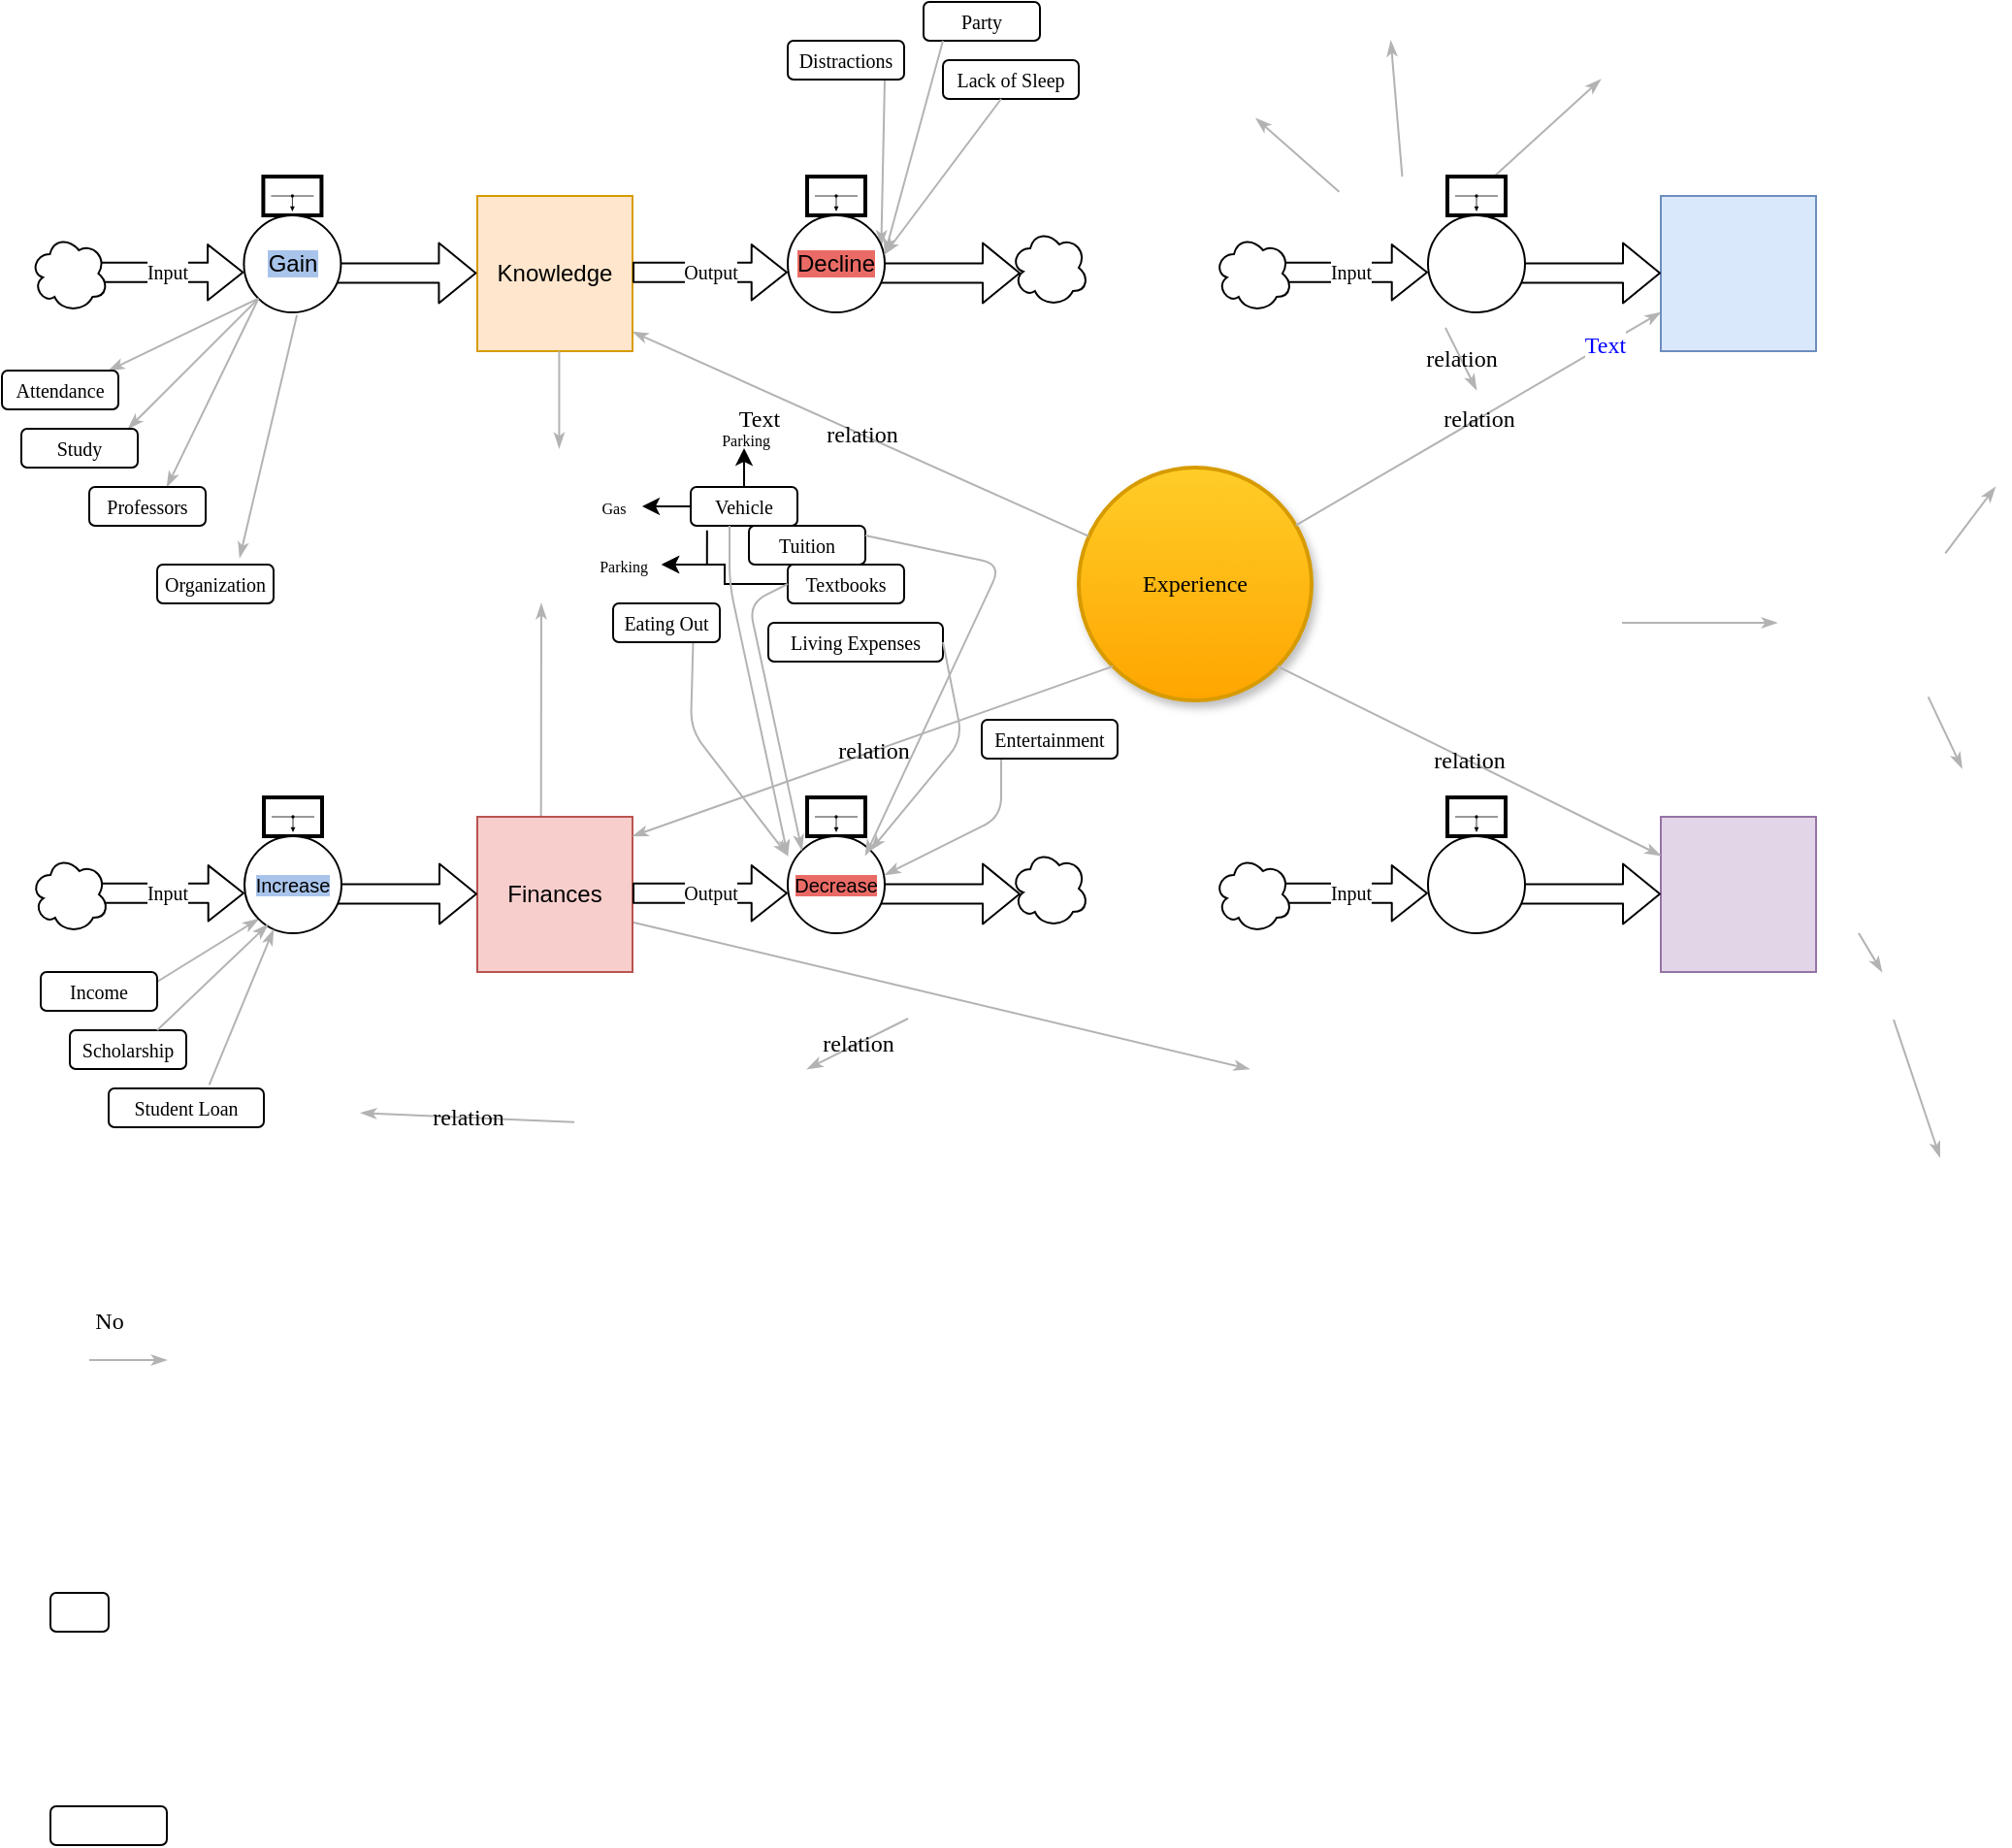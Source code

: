 <mxfile type="github" version="12.5.5"><diagram id="ad52d381-51e7-2e0d-a935-2d0ddd2fd229" name="Page-1"><mxGraphModel grid="1" dx="1802" dy="648" gridSize="10" guides="1" tooltips="1" connect="1" arrows="1" fold="1" page="1" pageScale="1" pageWidth="1100" pageHeight="850" background="#ffffff" math="0" shadow="0"><root><mxCell id="0" /><mxCell id="1" parent="0" /><mxCell id="2c924340bb9dbf6c-4" value="Experience" parent="1" style="ellipse;whiteSpace=wrap;html=1;rounded=1;shadow=1;comic=0;labelBackgroundColor=none;strokeWidth=2;fontFamily=Verdana;fontSize=12;align=center;gradientColor=#ffa500;fillColor=#ffcd28;strokeColor=#d79b00;" vertex="1"><mxGeometry height="120" width="120" as="geometry" x="540" y="260" /></mxCell><mxCell id="2c924340bb9dbf6c-30" source="mF5yuzdGVdK4dpR5aX08-133" value="" parent="1" style="edgeStyle=none;rounded=1;html=1;labelBackgroundColor=none;startArrow=none;startFill=0;startSize=5;endArrow=classicThin;endFill=1;endSize=5;jettySize=auto;orthogonalLoop=1;strokeColor=#B3B3B3;strokeWidth=1;fontFamily=Verdana;fontSize=12;exitX=0;exitY=1;exitDx=0;exitDy=0;" edge="1"><mxGeometry as="geometry" relative="1"><mxPoint as="sourcePoint" x="120" y="180" /><mxPoint as="targetPoint" x="40" y="210" /><Array as="points" /></mxGeometry></mxCell><mxCell id="2c924340bb9dbf6c-31" source="2c924340bb9dbf6c-4" value="relation" parent="1" style="edgeStyle=none;rounded=1;html=1;labelBackgroundColor=none;startArrow=none;startFill=0;startSize=5;endArrow=classicThin;endFill=1;endSize=5;jettySize=auto;orthogonalLoop=1;strokeColor=#B3B3B3;strokeWidth=1;fontFamily=Verdana;fontSize=12;entryX=1;entryY=0.875;entryDx=0;entryDy=0;entryPerimeter=0;" edge="1" target="mF5yuzdGVdK4dpR5aX08-1"><mxGeometry as="geometry" relative="1"><mxPoint as="targetPoint" x="363.621" y="177.465" /></mxGeometry></mxCell><mxCell id="2c924340bb9dbf6c-32" source="2c924340bb9dbf6c-4" value="relation" parent="1" style="edgeStyle=none;rounded=1;html=1;labelBackgroundColor=none;startArrow=none;startFill=0;startSize=5;endArrow=classicThin;endFill=1;endSize=5;jettySize=auto;orthogonalLoop=1;strokeColor=#B3B3B3;strokeWidth=1;fontFamily=Verdana;fontSize=12;entryX=0;entryY=0.75;entryDx=0;entryDy=0;labelBorderColor=none;" edge="1" target="mF5yuzdGVdK4dpR5aX08-2"><mxGeometry as="geometry" relative="1"><mxPoint as="targetPoint" x="684.452" y="186.193" /></mxGeometry></mxCell><mxCell id="mF5yuzdGVdK4dpR5aX08-269" value="Text" parent="2c924340bb9dbf6c-32" style="text;html=1;align=center;verticalAlign=middle;resizable=0;points=[];labelBackgroundColor=#ffffff;fontFamily=Tahoma;fontColor=#0000FF;" vertex="1" connectable="0"><mxGeometry as="geometry" x="0.69" relative="1"><mxPoint as="offset" /></mxGeometry></mxCell><mxCell id="2c924340bb9dbf6c-38" value="" parent="1" style="edgeStyle=none;rounded=1;html=1;labelBackgroundColor=none;startArrow=none;startFill=0;startSize=5;endArrow=classicThin;endFill=1;endSize=5;jettySize=auto;orthogonalLoop=1;strokeColor=#B3B3B3;strokeWidth=1;fontFamily=Verdana;fontSize=12" edge="1"><mxGeometry as="geometry" relative="1"><mxPoint as="sourcePoint" x="942" y="500" /><mxPoint as="targetPoint" x="954" y="520" /></mxGeometry></mxCell><mxCell id="2c924340bb9dbf6c-39" value="" parent="1" style="edgeStyle=none;rounded=1;html=1;labelBackgroundColor=none;startArrow=none;startFill=0;startSize=5;endArrow=classicThin;endFill=1;endSize=5;jettySize=auto;orthogonalLoop=1;strokeColor=#B3B3B3;strokeWidth=1;fontFamily=Verdana;fontSize=12" edge="1"><mxGeometry as="geometry" x="-1" y="133" relative="1"><mxPoint as="sourcePoint" x="960.0" y="544.541" /><mxPoint as="targetPoint" x="983.847" y="615.46" /><mxPoint as="offset" x="-159" y="-87" /></mxGeometry></mxCell><mxCell id="2c924340bb9dbf6c-40" value="relation" parent="1" style="edgeStyle=none;rounded=1;html=1;labelBackgroundColor=none;startArrow=none;startFill=0;startSize=5;endArrow=classicThin;endFill=1;endSize=5;jettySize=auto;orthogonalLoop=1;strokeColor=#B3B3B3;strokeWidth=1;fontFamily=Verdana;fontSize=12" edge="1"><mxGeometry as="geometry" relative="1"><mxPoint as="sourcePoint" x="728.974" y="187.947" /><mxPoint as="targetPoint" x="745" y="220" /></mxGeometry></mxCell><mxCell id="2c924340bb9dbf6c-44" value="" parent="1" style="edgeStyle=none;rounded=1;html=1;labelBackgroundColor=none;startArrow=none;startFill=0;startSize=5;endArrow=classicThin;endFill=1;endSize=5;jettySize=auto;orthogonalLoop=1;strokeColor=#B3B3B3;strokeWidth=1;fontFamily=Verdana;fontSize=12" edge="1"><mxGeometry as="geometry" relative="1"><mxPoint as="sourcePoint" x="745.482" y="117.744" /><mxPoint as="targetPoint" x="809" y="60" /></mxGeometry></mxCell><mxCell id="2c924340bb9dbf6c-45" value="" parent="1" style="edgeStyle=none;rounded=1;html=1;labelBackgroundColor=none;startArrow=none;startFill=0;startSize=5;endArrow=classicThin;endFill=1;endSize=5;jettySize=auto;orthogonalLoop=1;strokeColor=#B3B3B3;strokeWidth=1;fontFamily=Verdana;fontSize=12" edge="1"><mxGeometry as="geometry" relative="1"><mxPoint as="sourcePoint" x="706.732" y="110.059" /><mxPoint as="targetPoint" x="700.841" y="40" /></mxGeometry></mxCell><mxCell id="2c924340bb9dbf6c-46" value="" parent="1" style="edgeStyle=none;rounded=1;html=1;labelBackgroundColor=none;startArrow=none;startFill=0;startSize=5;endArrow=classicThin;endFill=1;endSize=5;jettySize=auto;orthogonalLoop=1;strokeColor=#B3B3B3;strokeWidth=1;fontFamily=Verdana;fontSize=12" edge="1"><mxGeometry as="geometry" relative="1"><mxPoint as="sourcePoint" x="674.221" y="117.89" /><mxPoint as="targetPoint" x="631.322" y="80" /><Array as="points" /></mxGeometry></mxCell><mxCell id="2c924340bb9dbf6c-47" value="relation" parent="1" style="edgeStyle=none;rounded=1;html=1;labelBackgroundColor=none;startArrow=none;startFill=0;startSize=5;endArrow=classicThin;endFill=1;endSize=5;jettySize=auto;orthogonalLoop=1;strokeColor=#B3B3B3;strokeWidth=1;fontFamily=Verdana;fontSize=12" edge="1"><mxGeometry as="geometry" relative="1"><mxPoint as="sourcePoint" x="452" y="544" /><mxPoint as="targetPoint" x="400" y="570" /></mxGeometry></mxCell><mxCell id="2c924340bb9dbf6c-48" value="relation" parent="1" style="edgeStyle=none;rounded=1;html=1;labelBackgroundColor=none;startArrow=none;startFill=0;startSize=5;endArrow=classicThin;endFill=1;endSize=5;jettySize=auto;orthogonalLoop=1;strokeColor=#B3B3B3;strokeWidth=1;fontFamily=Verdana;fontSize=12" edge="1"><mxGeometry as="geometry" relative="1"><mxPoint as="sourcePoint" x="280" y="597.391" /><mxPoint as="targetPoint" x="170" y="592.609" /></mxGeometry></mxCell><mxCell id="2c924340bb9dbf6c-49" source="mF5yuzdGVdK4dpR5aX08-223" value="" parent="1" style="edgeStyle=none;rounded=1;html=1;labelBackgroundColor=none;startArrow=none;startFill=0;startSize=5;endArrow=classicThin;endFill=1;endSize=5;jettySize=auto;orthogonalLoop=1;strokeColor=#B3B3B3;strokeWidth=1;fontFamily=Verdana;fontSize=12;exitX=1;exitY=0.25;exitDx=0;exitDy=0;entryX=0;entryY=1;entryDx=0;entryDy=0;" edge="1" target="mF5yuzdGVdK4dpR5aX08-111"><mxGeometry as="geometry" relative="1"><mxPoint as="sourcePoint" x="70" y="530" /><mxPoint as="targetPoint" x="110" y="500" /></mxGeometry></mxCell><mxCell id="2c924340bb9dbf6c-62" value="" parent="1" style="edgeStyle=none;rounded=1;html=1;labelBackgroundColor=none;startArrow=none;startFill=0;startSize=5;endArrow=classicThin;endFill=1;endSize=5;jettySize=auto;orthogonalLoop=1;strokeColor=#B3B3B3;strokeWidth=1;fontFamily=Verdana;fontSize=12;entryX=0.964;entryY=0.315;entryDx=0;entryDy=0;entryPerimeter=0;" edge="1" target="mF5yuzdGVdK4dpR5aX08-194"><mxGeometry as="geometry" relative="1"><mxPoint as="sourcePoint" x="440" y="60" /><mxPoint as="targetPoint" x="440" y="110" /></mxGeometry></mxCell><mxCell id="2c924340bb9dbf6c-63" value="" parent="1" style="edgeStyle=none;rounded=1;html=1;labelBackgroundColor=none;startArrow=none;startFill=0;startSize=5;endArrow=classicThin;endFill=1;endSize=5;jettySize=auto;orthogonalLoop=1;strokeColor=#B3B3B3;strokeWidth=1;fontFamily=Verdana;fontSize=12" edge="1"><mxGeometry as="geometry" relative="1"><mxPoint as="sourcePoint" x="986.628" y="304.155" /><mxPoint as="targetPoint" x="1012.442" y="270" /></mxGeometry></mxCell><mxCell id="2c924340bb9dbf6c-64" value="" parent="1" style="edgeStyle=none;rounded=1;html=1;labelBackgroundColor=none;startArrow=none;startFill=0;startSize=5;endArrow=classicThin;endFill=1;endSize=5;jettySize=auto;orthogonalLoop=1;strokeColor=#B3B3B3;strokeWidth=1;fontFamily=Verdana;fontSize=12" edge="1"><mxGeometry as="geometry" relative="1"><mxPoint as="sourcePoint" x="977.824" y="378.194" /><mxPoint as="targetPoint" x="995.262" y="415" /></mxGeometry></mxCell><mxCell id="2c924340bb9dbf6c-65" value="" parent="1" style="edgeStyle=none;rounded=1;html=1;labelBackgroundColor=none;startArrow=none;startFill=0;startSize=5;endArrow=classicThin;endFill=1;endSize=5;jettySize=auto;orthogonalLoop=1;strokeColor=#B3B3B3;strokeWidth=1;fontFamily=Verdana;fontSize=12" edge="1"><mxGeometry as="geometry" relative="1"><mxPoint as="sourcePoint" x="820" y="340" /><mxPoint as="targetPoint" x="900" y="340" /></mxGeometry></mxCell><mxCell id="2c924340bb9dbf6c-73" value="" parent="1" style="edgeStyle=none;rounded=1;html=1;labelBackgroundColor=none;startArrow=none;startFill=0;startSize=5;endArrow=classicThin;endFill=1;endSize=5;jettySize=auto;orthogonalLoop=1;strokeColor=#B3B3B3;strokeWidth=1;fontFamily=Verdana;fontSize=12" edge="1"><mxGeometry as="geometry" relative="1"><mxPoint as="sourcePoint" x="262.838" y="450.926" /><mxPoint as="targetPoint" x="263" y="330" /></mxGeometry></mxCell><mxCell id="2c924340bb9dbf6c-75" value="No" parent="1" style="edgeStyle=none;rounded=1;html=1;labelBackgroundColor=none;startArrow=none;startFill=0;startSize=5;endArrow=classicThin;endFill=1;endSize=5;jettySize=auto;orthogonalLoop=1;strokeColor=#B3B3B3;strokeWidth=1;fontFamily=Verdana;fontSize=12" edge="1"><mxGeometry as="geometry" x="-0.504" y="20" relative="1"><mxPoint as="offset" /><mxPoint as="sourcePoint" x="30" y="720" /><mxPoint as="targetPoint" x="70" y="720" /></mxGeometry></mxCell><mxCell id="2c924340bb9dbf6c-77" value="" parent="1" style="edgeStyle=none;rounded=1;html=1;labelBackgroundColor=none;startArrow=none;startFill=0;startSize=5;endArrow=classicThin;endFill=1;endSize=5;jettySize=auto;orthogonalLoop=1;strokeColor=#B3B3B3;strokeWidth=1;fontFamily=Verdana;fontSize=12" edge="1"><mxGeometry as="geometry" relative="1"><mxPoint as="sourcePoint" x="306.505" y="493.453" /><mxPoint as="targetPoint" x="628" y="570" /></mxGeometry></mxCell><mxCell id="mF5yuzdGVdK4dpR5aX08-1" value="Knowledge" parent="1" style="whiteSpace=wrap;html=1;aspect=fixed;fillColor=#ffe6cc;strokeColor=#d79b00;" vertex="1"><mxGeometry height="80" width="80" as="geometry" x="230" y="120" /></mxCell><mxCell id="mF5yuzdGVdK4dpR5aX08-3" value="Finances" parent="1" style="whiteSpace=wrap;html=1;aspect=fixed;fillColor=#f8cecc;strokeColor=#b85450;" vertex="1"><mxGeometry height="80" width="80" as="geometry" x="230" y="440" /></mxCell><mxCell id="mF5yuzdGVdK4dpR5aX08-4" value="" parent="1" style="whiteSpace=wrap;html=1;aspect=fixed;fillColor=#e1d5e7;strokeColor=#9673a6;" vertex="1"><mxGeometry height="80" width="80" as="geometry" x="840" y="440" /></mxCell><mxCell id="mF5yuzdGVdK4dpR5aX08-5" source="2c924340bb9dbf6c-4" value="relation" parent="1" style="edgeStyle=none;rounded=1;html=1;labelBackgroundColor=none;startArrow=none;startFill=0;startSize=5;endArrow=classicThin;endFill=1;endSize=5;jettySize=auto;orthogonalLoop=1;strokeColor=#B3B3B3;strokeWidth=1;fontFamily=Verdana;fontSize=12;exitX=1;exitY=1;exitDx=0;exitDy=0;entryX=0;entryY=0.25;entryDx=0;entryDy=0;" edge="1" target="mF5yuzdGVdK4dpR5aX08-4"><mxGeometry as="geometry" relative="1"><mxPoint as="sourcePoint" x="820" y="460" /><mxPoint as="targetPoint" x="690" y="460" /></mxGeometry></mxCell><mxCell id="mF5yuzdGVdK4dpR5aX08-2" value="" parent="1" style="whiteSpace=wrap;html=1;aspect=fixed;fillColor=#dae8fc;strokeColor=#6c8ebf;" vertex="1"><mxGeometry height="80" width="80" as="geometry" x="840" y="120" /></mxCell><mxCell id="mF5yuzdGVdK4dpR5aX08-105" value="" parent="1" style="group" vertex="1" connectable="0"><mxGeometry height="70" width="230" as="geometry" y="430" /></mxCell><mxCell id="mF5yuzdGVdK4dpR5aX08-106" value="&lt;font face=&quot;Verdana&quot; style=&quot;font-size: 10px&quot;&gt;Input&lt;/font&gt;" parent="mF5yuzdGVdK4dpR5aX08-105" style="shape=flexArrow;endArrow=classic;html=1;endWidth=17.714;endSize=5.714;" edge="1"><mxGeometry height="50" width="50" as="geometry" x="0.0" relative="1"><mxPoint as="sourcePoint" x="30" y="49.41" /><mxPoint as="targetPoint" x="110" y="49.41" /><Array as="points" /><mxPoint as="offset" /></mxGeometry></mxCell><mxCell id="mF5yuzdGVdK4dpR5aX08-107" value="" parent="mF5yuzdGVdK4dpR5aX08-105" style="ellipse;shape=cloud;whiteSpace=wrap;html=1;" vertex="1"><mxGeometry height="40" width="40" as="geometry" y="30" /></mxCell><mxCell id="mF5yuzdGVdK4dpR5aX08-108" value="" parent="mF5yuzdGVdK4dpR5aX08-105" style="shape=flexArrow;endArrow=classic;html=1;" edge="1"><mxGeometry height="50" width="50" as="geometry" relative="1"><mxPoint as="sourcePoint" x="150" y="49.71" /><mxPoint as="targetPoint" x="230" y="49.71" /></mxGeometry></mxCell><mxCell id="mF5yuzdGVdK4dpR5aX08-109" value="" parent="mF5yuzdGVdK4dpR5aX08-105" style="group" vertex="1" connectable="0"><mxGeometry height="70" width="50" as="geometry" x="110" /></mxCell><mxCell id="mF5yuzdGVdK4dpR5aX08-110" value="" parent="mF5yuzdGVdK4dpR5aX08-109" style="strokeWidth=2;outlineConnect=0;dashed=0;align=center;fontSize=8;verticalLabelPosition=bottom;verticalAlign=top;shape=mxgraph.eip.wire_tap;" vertex="1"><mxGeometry height="20" width="30" as="geometry" x="10" /></mxCell><mxCell id="mF5yuzdGVdK4dpR5aX08-111" value="&lt;font style=&quot;font-size: 10px ; background-color: rgb(169 , 196 , 235)&quot;&gt;Increase&lt;/font&gt;" parent="mF5yuzdGVdK4dpR5aX08-109" style="ellipse;whiteSpace=wrap;html=1;aspect=fixed;" vertex="1"><mxGeometry height="50" width="50" as="geometry" y="20" /></mxCell><mxCell id="mF5yuzdGVdK4dpR5aX08-127" value="" parent="1" style="group" vertex="1" connectable="0"><mxGeometry height="70" width="230" as="geometry" x="-0.29" y="110" /></mxCell><mxCell id="mF5yuzdGVdK4dpR5aX08-128" value="&lt;font face=&quot;Verdana&quot; style=&quot;font-size: 10px&quot;&gt;Input&lt;/font&gt;" parent="mF5yuzdGVdK4dpR5aX08-127" style="shape=flexArrow;endArrow=classic;html=1;endWidth=17.714;endSize=5.714;" edge="1"><mxGeometry height="50" width="50" as="geometry" x="0.0" relative="1"><mxPoint as="sourcePoint" x="30" y="49.41" /><mxPoint as="targetPoint" x="110" y="49.41" /><Array as="points" /><mxPoint as="offset" /></mxGeometry></mxCell><mxCell id="mF5yuzdGVdK4dpR5aX08-129" value="" parent="mF5yuzdGVdK4dpR5aX08-127" style="ellipse;shape=cloud;whiteSpace=wrap;html=1;" vertex="1"><mxGeometry height="40" width="40" as="geometry" y="30" /></mxCell><mxCell id="mF5yuzdGVdK4dpR5aX08-130" value="" parent="mF5yuzdGVdK4dpR5aX08-127" style="shape=flexArrow;endArrow=classic;html=1;" edge="1"><mxGeometry height="50" width="50" as="geometry" relative="1"><mxPoint as="sourcePoint" x="150" y="49.71" /><mxPoint as="targetPoint" x="230" y="49.71" /></mxGeometry></mxCell><mxCell id="mF5yuzdGVdK4dpR5aX08-131" value="" parent="mF5yuzdGVdK4dpR5aX08-127" style="group" vertex="1" connectable="0"><mxGeometry height="70" width="50" as="geometry" x="110" /></mxCell><mxCell id="mF5yuzdGVdK4dpR5aX08-132" value="" parent="mF5yuzdGVdK4dpR5aX08-131" style="strokeWidth=2;outlineConnect=0;dashed=0;align=center;fontSize=8;verticalLabelPosition=bottom;verticalAlign=top;shape=mxgraph.eip.wire_tap;" vertex="1"><mxGeometry height="20" width="30" as="geometry" x="10" /></mxCell><mxCell id="mF5yuzdGVdK4dpR5aX08-133" value="&lt;font style=&quot;background-color: rgb(169 , 196 , 235)&quot;&gt;Gain&lt;/font&gt;" parent="mF5yuzdGVdK4dpR5aX08-131" style="ellipse;whiteSpace=wrap;html=1;aspect=fixed;" vertex="1"><mxGeometry height="50" width="50" as="geometry" y="20" /></mxCell><mxCell id="mF5yuzdGVdK4dpR5aX08-134" value="" parent="1" style="group" vertex="1" connectable="0"><mxGeometry height="70" width="230" as="geometry" x="610" y="110" /></mxCell><mxCell id="mF5yuzdGVdK4dpR5aX08-135" value="&lt;font face=&quot;Verdana&quot; style=&quot;font-size: 10px&quot;&gt;Input&lt;/font&gt;" parent="mF5yuzdGVdK4dpR5aX08-134" style="shape=flexArrow;endArrow=classic;html=1;endWidth=17.714;endSize=5.714;" edge="1"><mxGeometry height="50" width="50" as="geometry" x="0.0" relative="1"><mxPoint as="sourcePoint" x="30" y="49.41" /><mxPoint as="targetPoint" x="110" y="49.41" /><Array as="points" /><mxPoint as="offset" /></mxGeometry></mxCell><mxCell id="mF5yuzdGVdK4dpR5aX08-136" value="" parent="mF5yuzdGVdK4dpR5aX08-134" style="ellipse;shape=cloud;whiteSpace=wrap;html=1;" vertex="1"><mxGeometry height="40" width="40" as="geometry" y="30" /></mxCell><mxCell id="mF5yuzdGVdK4dpR5aX08-137" value="" parent="mF5yuzdGVdK4dpR5aX08-134" style="shape=flexArrow;endArrow=classic;html=1;" edge="1"><mxGeometry height="50" width="50" as="geometry" relative="1"><mxPoint as="sourcePoint" x="150" y="49.71" /><mxPoint as="targetPoint" x="230" y="49.71" /></mxGeometry></mxCell><mxCell id="mF5yuzdGVdK4dpR5aX08-138" value="" parent="mF5yuzdGVdK4dpR5aX08-134" style="group" vertex="1" connectable="0"><mxGeometry height="70" width="50" as="geometry" x="110" /></mxCell><mxCell id="mF5yuzdGVdK4dpR5aX08-139" value="" parent="mF5yuzdGVdK4dpR5aX08-138" style="strokeWidth=2;outlineConnect=0;dashed=0;align=center;fontSize=8;verticalLabelPosition=bottom;verticalAlign=top;shape=mxgraph.eip.wire_tap;" vertex="1"><mxGeometry height="20" width="30" as="geometry" x="10" /></mxCell><mxCell id="mF5yuzdGVdK4dpR5aX08-140" value="" parent="mF5yuzdGVdK4dpR5aX08-138" style="ellipse;whiteSpace=wrap;html=1;aspect=fixed;" vertex="1"><mxGeometry height="50" width="50" as="geometry" y="20" /></mxCell><mxCell id="mF5yuzdGVdK4dpR5aX08-141" value="" parent="1" style="group" vertex="1" connectable="0"><mxGeometry height="70" width="230" as="geometry" x="610" y="430" /></mxCell><mxCell id="mF5yuzdGVdK4dpR5aX08-142" value="&lt;font face=&quot;Verdana&quot; style=&quot;font-size: 10px&quot;&gt;Input&lt;/font&gt;" parent="mF5yuzdGVdK4dpR5aX08-141" style="shape=flexArrow;endArrow=classic;html=1;endWidth=17.714;endSize=5.714;" edge="1"><mxGeometry height="50" width="50" as="geometry" x="0.0" relative="1"><mxPoint as="sourcePoint" x="30" y="49.41" /><mxPoint as="targetPoint" x="110" y="49.41" /><Array as="points" /><mxPoint as="offset" /></mxGeometry></mxCell><mxCell id="mF5yuzdGVdK4dpR5aX08-143" value="" parent="mF5yuzdGVdK4dpR5aX08-141" style="ellipse;shape=cloud;whiteSpace=wrap;html=1;" vertex="1"><mxGeometry height="40" width="40" as="geometry" y="30" /></mxCell><mxCell id="mF5yuzdGVdK4dpR5aX08-144" value="" parent="mF5yuzdGVdK4dpR5aX08-141" style="shape=flexArrow;endArrow=classic;html=1;" edge="1"><mxGeometry height="50" width="50" as="geometry" relative="1"><mxPoint as="sourcePoint" x="150" y="49.71" /><mxPoint as="targetPoint" x="230" y="49.71" /></mxGeometry></mxCell><mxCell id="mF5yuzdGVdK4dpR5aX08-145" value="" parent="mF5yuzdGVdK4dpR5aX08-141" style="group" vertex="1" connectable="0"><mxGeometry height="70" width="50" as="geometry" x="110" /></mxCell><mxCell id="mF5yuzdGVdK4dpR5aX08-146" value="" parent="mF5yuzdGVdK4dpR5aX08-145" style="strokeWidth=2;outlineConnect=0;dashed=0;align=center;fontSize=8;verticalLabelPosition=bottom;verticalAlign=top;shape=mxgraph.eip.wire_tap;" vertex="1"><mxGeometry height="20" width="30" as="geometry" x="10" /></mxCell><mxCell id="mF5yuzdGVdK4dpR5aX08-147" value="" parent="mF5yuzdGVdK4dpR5aX08-145" style="ellipse;whiteSpace=wrap;html=1;aspect=fixed;" vertex="1"><mxGeometry height="50" width="50" as="geometry" y="20" /></mxCell><mxCell id="mF5yuzdGVdK4dpR5aX08-178" value="" parent="1" style="group" vertex="1" connectable="0"><mxGeometry height="70" width="265" as="geometry" x="280" y="430" /></mxCell><mxCell id="mF5yuzdGVdK4dpR5aX08-179" value="" parent="mF5yuzdGVdK4dpR5aX08-178" style="ellipse;shape=cloud;whiteSpace=wrap;html=1;" vertex="1"><mxGeometry height="40" width="40" as="geometry" x="225" y="27" /></mxCell><mxCell id="mF5yuzdGVdK4dpR5aX08-180" value="" parent="mF5yuzdGVdK4dpR5aX08-178" style="group" vertex="1" connectable="0"><mxGeometry height="70" width="230" as="geometry" /></mxCell><mxCell id="mF5yuzdGVdK4dpR5aX08-181" value="&lt;font face=&quot;Verdana&quot; style=&quot;font-size: 10px&quot;&gt;Output&lt;/font&gt;" parent="mF5yuzdGVdK4dpR5aX08-180" style="shape=flexArrow;endArrow=classic;html=1;endWidth=17.714;endSize=5.714;" edge="1"><mxGeometry height="50" width="50" as="geometry" x="0.0" relative="1"><mxPoint as="sourcePoint" x="30" y="49.41" /><mxPoint as="targetPoint" x="110" y="49.41" /><Array as="points" /><mxPoint as="offset" /></mxGeometry></mxCell><mxCell id="mF5yuzdGVdK4dpR5aX08-182" value="" parent="mF5yuzdGVdK4dpR5aX08-180" style="shape=flexArrow;endArrow=classic;html=1;" edge="1"><mxGeometry height="50" width="50" as="geometry" relative="1"><mxPoint as="sourcePoint" x="150" y="49.71" /><mxPoint as="targetPoint" x="230" y="49.71" /></mxGeometry></mxCell><mxCell id="mF5yuzdGVdK4dpR5aX08-183" value="" parent="mF5yuzdGVdK4dpR5aX08-180" style="group" vertex="1" connectable="0"><mxGeometry height="70" width="50" as="geometry" x="110" /></mxCell><mxCell id="mF5yuzdGVdK4dpR5aX08-184" value="" parent="mF5yuzdGVdK4dpR5aX08-183" style="strokeWidth=2;outlineConnect=0;dashed=0;align=center;fontSize=8;verticalLabelPosition=bottom;verticalAlign=top;shape=mxgraph.eip.wire_tap;" vertex="1"><mxGeometry height="20" width="30" as="geometry" x="10" /></mxCell><mxCell id="mF5yuzdGVdK4dpR5aX08-185" value="&lt;font style=&quot;font-size: 10px ; background-color: rgb(234 , 107 , 102)&quot;&gt;Decrease&lt;/font&gt;" parent="mF5yuzdGVdK4dpR5aX08-183" style="ellipse;whiteSpace=wrap;html=1;aspect=fixed;" vertex="1"><mxGeometry height="50" width="50" as="geometry" y="20" /></mxCell><mxCell id="mF5yuzdGVdK4dpR5aX08-267" value="" parent="mF5yuzdGVdK4dpR5aX08-180" style="edgeStyle=none;rounded=1;html=1;labelBackgroundColor=none;startArrow=none;startFill=0;startSize=5;endArrow=classicThin;endFill=1;endSize=5;jettySize=auto;orthogonalLoop=1;strokeColor=#B3B3B3;strokeWidth=1;fontFamily=Verdana;fontSize=12" edge="1"><mxGeometry as="geometry" relative="1"><mxPoint as="sourcePoint" x="220.0" y="-20" /><mxPoint as="targetPoint" x="160" y="40" /><Array as="points"><mxPoint x="220" y="10" /></Array></mxGeometry></mxCell><mxCell id="mF5yuzdGVdK4dpR5aX08-187" value="" parent="1" style="group" vertex="1" connectable="0"><mxGeometry height="70" width="265" as="geometry" x="280" y="110" /></mxCell><mxCell id="mF5yuzdGVdK4dpR5aX08-188" value="" parent="mF5yuzdGVdK4dpR5aX08-187" style="ellipse;shape=cloud;whiteSpace=wrap;html=1;" vertex="1"><mxGeometry height="40" width="40" as="geometry" x="225" y="27" /></mxCell><mxCell id="mF5yuzdGVdK4dpR5aX08-189" value="" parent="mF5yuzdGVdK4dpR5aX08-187" style="group" vertex="1" connectable="0"><mxGeometry height="70" width="230" as="geometry" /></mxCell><mxCell id="mF5yuzdGVdK4dpR5aX08-190" value="&lt;font face=&quot;Verdana&quot; style=&quot;font-size: 10px&quot;&gt;Output&lt;/font&gt;" parent="mF5yuzdGVdK4dpR5aX08-189" style="shape=flexArrow;endArrow=classic;html=1;endWidth=17.714;endSize=5.714;" edge="1"><mxGeometry height="50" width="50" as="geometry" x="0.0" relative="1"><mxPoint as="sourcePoint" x="30" y="49.41" /><mxPoint as="targetPoint" x="110" y="49.41" /><Array as="points" /><mxPoint as="offset" /></mxGeometry></mxCell><mxCell id="mF5yuzdGVdK4dpR5aX08-191" value="" parent="mF5yuzdGVdK4dpR5aX08-189" style="shape=flexArrow;endArrow=classic;html=1;" edge="1"><mxGeometry height="50" width="50" as="geometry" relative="1"><mxPoint as="sourcePoint" x="150" y="49.71" /><mxPoint as="targetPoint" x="230" y="49.71" /></mxGeometry></mxCell><mxCell id="mF5yuzdGVdK4dpR5aX08-192" value="" parent="mF5yuzdGVdK4dpR5aX08-189" style="group" vertex="1" connectable="0"><mxGeometry height="70" width="50" as="geometry" x="110" /></mxCell><mxCell id="mF5yuzdGVdK4dpR5aX08-193" value="" parent="mF5yuzdGVdK4dpR5aX08-192" style="strokeWidth=2;outlineConnect=0;dashed=0;align=center;fontSize=8;verticalLabelPosition=bottom;verticalAlign=top;shape=mxgraph.eip.wire_tap;" vertex="1"><mxGeometry height="20" width="30" as="geometry" x="10" /></mxCell><mxCell id="mF5yuzdGVdK4dpR5aX08-194" value="&lt;font style=&quot;background-color: rgb(234 , 107 , 102)&quot;&gt;Decline&lt;/font&gt;" parent="mF5yuzdGVdK4dpR5aX08-192" style="ellipse;whiteSpace=wrap;html=1;aspect=fixed;" vertex="1"><mxGeometry height="50" width="50" as="geometry" y="20" /></mxCell><mxCell id="mF5yuzdGVdK4dpR5aX08-198" source="mF5yuzdGVdK4dpR5aX08-133" value="" parent="1" style="edgeStyle=none;rounded=1;html=1;labelBackgroundColor=none;startArrow=none;startFill=0;startSize=5;endArrow=classicThin;endFill=1;endSize=5;jettySize=auto;orthogonalLoop=1;strokeColor=#B3B3B3;strokeWidth=1;fontFamily=Verdana;fontSize=12;exitX=0;exitY=1;exitDx=0;exitDy=0;" edge="1"><mxGeometry as="geometry" relative="1"><mxPoint as="sourcePoint" x="130" y="190" /><mxPoint as="targetPoint" x="50" y="240" /><Array as="points" /></mxGeometry></mxCell><mxCell id="mF5yuzdGVdK4dpR5aX08-202" source="mF5yuzdGVdK4dpR5aX08-133" value="" parent="1" style="edgeStyle=none;rounded=1;html=1;labelBackgroundColor=none;startArrow=none;startFill=0;startSize=5;endArrow=classicThin;endFill=1;endSize=5;jettySize=auto;orthogonalLoop=1;strokeColor=#B3B3B3;strokeWidth=1;fontFamily=Verdana;fontSize=12;entryX=1;entryY=0;entryDx=0;entryDy=0;exitX=0;exitY=1;exitDx=0;exitDy=0;" edge="1"><mxGeometry as="geometry" relative="1"><mxPoint as="sourcePoint" x="120" y="180" /><mxPoint as="targetPoint" x="70.004" y="269.996" /><Array as="points" /></mxGeometry></mxCell><mxCell id="mF5yuzdGVdK4dpR5aX08-213" value="" parent="1" style="rounded=1;whiteSpace=wrap;html=1;fontFamily=Tahoma;" vertex="1"><mxGeometry height="20" width="30" as="geometry" x="10" y="840" /></mxCell><mxCell id="mF5yuzdGVdK4dpR5aX08-218" value="" parent="1" style="rounded=1;whiteSpace=wrap;html=1;fontFamily=Tahoma;" vertex="1"><mxGeometry height="20" width="60" as="geometry" x="10" y="950" /></mxCell><mxCell id="mF5yuzdGVdK4dpR5aX08-220" value="&lt;font size=&quot;1&quot;&gt;Study&lt;/font&gt;" parent="1" style="rounded=1;whiteSpace=wrap;html=1;fontFamily=Tahoma;" vertex="1"><mxGeometry height="20" width="60" as="geometry" x="-5" y="240" /></mxCell><mxCell id="mF5yuzdGVdK4dpR5aX08-221" value="&lt;font size=&quot;1&quot;&gt;Professors&lt;/font&gt;" parent="1" style="rounded=1;whiteSpace=wrap;html=1;fontFamily=Tahoma;" vertex="1"><mxGeometry height="20" width="60" as="geometry" x="30" y="270" /></mxCell><mxCell id="mF5yuzdGVdK4dpR5aX08-222" value="&lt;font size=&quot;1&quot;&gt;Attendance&lt;/font&gt;" parent="1" style="rounded=1;whiteSpace=wrap;html=1;fontFamily=Tahoma;" vertex="1"><mxGeometry height="20" width="60" as="geometry" x="-15" y="210" /></mxCell><mxCell id="mF5yuzdGVdK4dpR5aX08-223" value="&lt;font style=&quot;font-size: 10px&quot;&gt;Income&lt;/font&gt;" parent="1" style="rounded=1;whiteSpace=wrap;html=1;fontFamily=Tahoma;" vertex="1"><mxGeometry height="20" width="60" as="geometry" x="5" y="520" /></mxCell><mxCell id="mF5yuzdGVdK4dpR5aX08-225" value="&lt;font size=&quot;1&quot;&gt;Distractions&lt;/font&gt;" parent="1" style="rounded=1;whiteSpace=wrap;html=1;fontFamily=Tahoma;" vertex="1"><mxGeometry height="20" width="60" as="geometry" x="390" y="40" /></mxCell><mxCell id="mF5yuzdGVdK4dpR5aX08-226" value="&lt;font size=&quot;1&quot;&gt;Party&lt;/font&gt;" parent="1" style="rounded=1;whiteSpace=wrap;html=1;fontFamily=Tahoma;" vertex="1"><mxGeometry height="20" width="60" as="geometry" x="460" y="20" /></mxCell><mxCell id="mF5yuzdGVdK4dpR5aX08-227" value="&lt;font size=&quot;1&quot;&gt;Lack of Sleep&lt;/font&gt;" parent="1" style="rounded=1;whiteSpace=wrap;html=1;fontFamily=Tahoma;" vertex="1"><mxGeometry height="20" width="70" as="geometry" x="470" y="50" /></mxCell><mxCell id="mF5yuzdGVdK4dpR5aX08-229" value="" parent="1" style="edgeStyle=none;rounded=1;html=1;labelBackgroundColor=none;startArrow=none;startFill=0;startSize=5;endArrow=classicThin;endFill=1;endSize=5;jettySize=auto;orthogonalLoop=1;strokeColor=#B3B3B3;strokeWidth=1;fontFamily=Verdana;fontSize=12" edge="1"><mxGeometry as="geometry" relative="1"><mxPoint as="sourcePoint" x="470" y="40" /><mxPoint as="targetPoint" x="440" y="150" /></mxGeometry></mxCell><mxCell id="mF5yuzdGVdK4dpR5aX08-230" value="" parent="1" style="edgeStyle=none;rounded=1;html=1;labelBackgroundColor=none;startArrow=none;startFill=0;startSize=5;endArrow=classicThin;endFill=1;endSize=5;jettySize=auto;orthogonalLoop=1;strokeColor=#B3B3B3;strokeWidth=1;fontFamily=Verdana;fontSize=12" edge="1"><mxGeometry as="geometry" relative="1"><mxPoint as="sourcePoint" x="500" y="70" /><mxPoint as="targetPoint" x="440" y="150" /></mxGeometry></mxCell><mxCell id="mF5yuzdGVdK4dpR5aX08-231" value="" parent="1" style="edgeStyle=none;rounded=1;html=1;labelBackgroundColor=none;startArrow=none;startFill=0;startSize=5;endArrow=classicThin;endFill=1;endSize=5;jettySize=auto;orthogonalLoop=1;strokeColor=#B3B3B3;strokeWidth=1;fontFamily=Verdana;fontSize=12" edge="1"><mxGeometry as="geometry" relative="1"><mxPoint as="sourcePoint" x="272.21" y="200" /><mxPoint as="targetPoint" x="272.21" y="250" /><Array as="points"><mxPoint x="272.21" y="230" /></Array></mxGeometry></mxCell><mxCell id="mF5yuzdGVdK4dpR5aX08-232" value="&lt;font size=&quot;1&quot;&gt;Organization&lt;/font&gt;" parent="1" style="rounded=1;whiteSpace=wrap;html=1;fontFamily=Tahoma;" vertex="1"><mxGeometry height="20" width="60" as="geometry" x="65" y="310" /></mxCell><mxCell id="mF5yuzdGVdK4dpR5aX08-233" value="" parent="1" style="edgeStyle=none;rounded=1;html=1;labelBackgroundColor=none;startArrow=none;startFill=0;startSize=5;endArrow=classicThin;endFill=1;endSize=5;jettySize=auto;orthogonalLoop=1;strokeColor=#B3B3B3;strokeWidth=1;fontFamily=Verdana;fontSize=12;entryX=0.709;entryY=-0.178;entryDx=0;entryDy=0;exitX=0;exitY=1;exitDx=0;exitDy=0;entryPerimeter=0;" edge="1" target="mF5yuzdGVdK4dpR5aX08-232"><mxGeometry as="geometry" relative="1"><mxPoint as="sourcePoint" x="137.032" y="181.338" /><mxPoint as="targetPoint" x="90.004" y="278.656" /><Array as="points" /></mxGeometry></mxCell><mxCell id="mF5yuzdGVdK4dpR5aX08-234" value="&lt;font style=&quot;font-size: 10px&quot;&gt;Student Loan&lt;/font&gt;" parent="1" style="rounded=1;whiteSpace=wrap;html=1;fontFamily=Tahoma;" vertex="1"><mxGeometry height="20" width="80" as="geometry" x="40" y="580" /></mxCell><mxCell id="mF5yuzdGVdK4dpR5aX08-235" source="mF5yuzdGVdK4dpR5aX08-234" value="" parent="1" style="edgeStyle=none;rounded=1;html=1;labelBackgroundColor=none;startArrow=none;startFill=0;startSize=5;endArrow=classicThin;endFill=1;endSize=5;jettySize=auto;orthogonalLoop=1;strokeColor=#B3B3B3;strokeWidth=1;fontFamily=Verdana;fontSize=12;exitX=0.648;exitY=-0.088;exitDx=0;exitDy=0;exitPerimeter=0;entryX=0.299;entryY=0.963;entryDx=0;entryDy=0;entryPerimeter=0;" edge="1" target="mF5yuzdGVdK4dpR5aX08-111"><mxGeometry as="geometry" relative="1"><mxPoint as="sourcePoint" x="75" y="535" /><mxPoint as="targetPoint" x="120" y="503" /></mxGeometry></mxCell><mxCell id="mF5yuzdGVdK4dpR5aX08-236" value="&lt;font style=&quot;font-size: 10px&quot;&gt;Scholarship&lt;/font&gt;" parent="1" style="rounded=1;whiteSpace=wrap;html=1;fontFamily=Tahoma;" vertex="1"><mxGeometry height="20" width="60" as="geometry" x="20" y="550" /></mxCell><mxCell id="mF5yuzdGVdK4dpR5aX08-237" source="mF5yuzdGVdK4dpR5aX08-236" value="" parent="1" style="edgeStyle=none;rounded=1;html=1;labelBackgroundColor=none;startArrow=none;startFill=0;startSize=5;endArrow=classicThin;endFill=1;endSize=5;jettySize=auto;orthogonalLoop=1;strokeColor=#B3B3B3;strokeWidth=1;fontFamily=Verdana;fontSize=12;exitX=0.75;exitY=0;exitDx=0;exitDy=0;entryX=0.244;entryY=0.909;entryDx=0;entryDy=0;entryPerimeter=0;" edge="1" target="mF5yuzdGVdK4dpR5aX08-111"><mxGeometry as="geometry" relative="1"><mxPoint as="sourcePoint" x="75" y="535" /><mxPoint as="targetPoint" x="127.322" y="502.678" /></mxGeometry></mxCell><mxCell id="mF5yuzdGVdK4dpR5aX08-239" value="&lt;font style=&quot;font-size: 10px&quot;&gt;Tuition&lt;/font&gt;" parent="1" style="rounded=1;whiteSpace=wrap;html=1;fontFamily=Tahoma;" vertex="1"><mxGeometry height="20" width="60" as="geometry" x="370" y="290" /></mxCell><mxCell id="mF5yuzdGVdK4dpR5aX08-262" source="mF5yuzdGVdK4dpR5aX08-240" value="" parent="1" style="edgeStyle=orthogonalEdgeStyle;rounded=0;orthogonalLoop=1;jettySize=auto;html=1;fontFamily=Tahoma;" edge="1" target="mF5yuzdGVdK4dpR5aX08-251"><mxGeometry as="geometry" relative="1" /></mxCell><mxCell id="mF5yuzdGVdK4dpR5aX08-240" value="&lt;font style=&quot;font-size: 10px&quot;&gt;Textbooks&lt;/font&gt;" parent="1" style="rounded=1;whiteSpace=wrap;html=1;fontFamily=Tahoma;" vertex="1"><mxGeometry height="20" width="60" as="geometry" x="390" y="310" /></mxCell><mxCell id="mF5yuzdGVdK4dpR5aX08-241" value="&lt;font style=&quot;font-size: 10px&quot;&gt;Living Expenses&lt;/font&gt;" parent="1" style="rounded=1;whiteSpace=wrap;html=1;fontFamily=Tahoma;" vertex="1"><mxGeometry height="20" width="90" as="geometry" x="380" y="340" /></mxCell><mxCell id="mF5yuzdGVdK4dpR5aX08-244" source="mF5yuzdGVdK4dpR5aX08-242" value="" parent="1" style="edgeStyle=orthogonalEdgeStyle;rounded=0;orthogonalLoop=1;jettySize=auto;html=1;fontFamily=Tahoma;" edge="1" target="mF5yuzdGVdK4dpR5aX08-253"><mxGeometry as="geometry" relative="1"><mxPoint as="targetPoint" x="320" y="279.857" /></mxGeometry></mxCell><mxCell id="mF5yuzdGVdK4dpR5aX08-250" source="mF5yuzdGVdK4dpR5aX08-242" parent="1" style="edgeStyle=orthogonalEdgeStyle;rounded=0;orthogonalLoop=1;jettySize=auto;html=1;fontFamily=Tahoma;exitX=0.153;exitY=1.121;exitDx=0;exitDy=0;exitPerimeter=0;" edge="1" target="mF5yuzdGVdK4dpR5aX08-251"><mxGeometry as="geometry" relative="1"><mxPoint as="targetPoint" x="340" y="310" /><Array as="points"><mxPoint x="348" y="310" /></Array></mxGeometry></mxCell><mxCell id="mF5yuzdGVdK4dpR5aX08-255" source="mF5yuzdGVdK4dpR5aX08-242" value="" parent="1" style="edgeStyle=orthogonalEdgeStyle;rounded=0;orthogonalLoop=1;jettySize=auto;html=1;fontFamily=Tahoma;" edge="1"><mxGeometry as="geometry" relative="1"><mxPoint as="targetPoint" x="367.714" y="250" /></mxGeometry></mxCell><mxCell id="mF5yuzdGVdK4dpR5aX08-242" value="&lt;font style=&quot;font-size: 10px&quot;&gt;Vehicle&lt;/font&gt;" parent="1" style="rounded=1;whiteSpace=wrap;html=1;fontFamily=Tahoma;" vertex="1"><mxGeometry height="20" width="55" as="geometry" x="340" y="270" /></mxCell><mxCell id="mF5yuzdGVdK4dpR5aX08-251" value="&lt;font style=&quot;font-size: 8px&quot;&gt;Parking&lt;/font&gt;" parent="1" style="text;html=1;align=center;verticalAlign=middle;resizable=0;points=[];autosize=1;fontFamily=Tahoma;" vertex="1"><mxGeometry height="20" width="40" as="geometry" x="285" y="300" /></mxCell><mxCell id="mF5yuzdGVdK4dpR5aX08-253" value="&lt;font style=&quot;font-size: 8px&quot;&gt;Gas&lt;/font&gt;" parent="1" style="text;html=1;align=center;verticalAlign=middle;resizable=0;points=[];autosize=1;fontFamily=Tahoma;" vertex="1"><mxGeometry height="20" width="30" as="geometry" x="285" y="270" /></mxCell><mxCell id="mF5yuzdGVdK4dpR5aX08-256" value="&lt;font style=&quot;font-size: 8px&quot;&gt;Parking&lt;/font&gt;" parent="1" style="text;html=1;align=center;verticalAlign=middle;resizable=0;points=[];autosize=1;fontFamily=Tahoma;" vertex="1"><mxGeometry height="20" width="40" as="geometry" x="348" y="235" /></mxCell><mxCell id="mF5yuzdGVdK4dpR5aX08-257" value="" parent="1" style="edgeStyle=none;rounded=1;html=1;labelBackgroundColor=none;startArrow=none;startFill=0;startSize=5;endArrow=classicThin;endFill=1;endSize=5;jettySize=auto;orthogonalLoop=1;strokeColor=#B3B3B3;strokeWidth=1;fontFamily=Verdana;fontSize=12" edge="1"><mxGeometry as="geometry" relative="1"><mxPoint as="sourcePoint" x="360.0" y="290" /><mxPoint as="targetPoint" x="390" y="460" /><Array as="points"><mxPoint x="360" y="320" /></Array></mxGeometry></mxCell><mxCell id="mF5yuzdGVdK4dpR5aX08-258" source="mF5yuzdGVdK4dpR5aX08-239" value="" parent="1" style="edgeStyle=none;rounded=1;html=1;labelBackgroundColor=none;startArrow=none;startFill=0;startSize=5;endArrow=classicThin;endFill=1;endSize=5;jettySize=auto;orthogonalLoop=1;strokeColor=#B3B3B3;strokeWidth=1;fontFamily=Verdana;fontSize=12;exitX=1;exitY=0.25;exitDx=0;exitDy=0;" edge="1"><mxGeometry as="geometry" relative="1"><mxPoint as="sourcePoint" x="460.0" y="290" /><mxPoint as="targetPoint" x="430" y="460" /><Array as="points"><mxPoint x="500" y="310" /></Array></mxGeometry></mxCell><mxCell id="mF5yuzdGVdK4dpR5aX08-259" source="mF5yuzdGVdK4dpR5aX08-240" value="" parent="1" style="edgeStyle=none;rounded=1;html=1;labelBackgroundColor=none;startArrow=none;startFill=0;startSize=5;endArrow=classicThin;endFill=1;endSize=5;jettySize=auto;orthogonalLoop=1;strokeColor=#B3B3B3;strokeWidth=1;fontFamily=Verdana;fontSize=12;exitX=0;exitY=0.5;exitDx=0;exitDy=0;entryX=0;entryY=0;entryDx=0;entryDy=0;" edge="1" target="mF5yuzdGVdK4dpR5aX08-185"><mxGeometry as="geometry" relative="1"><mxPoint as="sourcePoint" x="370.0" y="300" /><mxPoint as="targetPoint" x="400" y="470" /><Array as="points"><mxPoint x="370" y="330" /></Array></mxGeometry></mxCell><mxCell id="mF5yuzdGVdK4dpR5aX08-260" value="" parent="1" style="edgeStyle=none;rounded=1;html=1;labelBackgroundColor=none;startArrow=none;startFill=0;startSize=5;endArrow=classicThin;endFill=1;endSize=5;jettySize=auto;orthogonalLoop=1;strokeColor=#B3B3B3;strokeWidth=1;fontFamily=Verdana;fontSize=12;entryX=1;entryY=0;entryDx=0;entryDy=0;" edge="1" target="mF5yuzdGVdK4dpR5aX08-185"><mxGeometry as="geometry" relative="1"><mxPoint as="sourcePoint" x="470" y="350" /><mxPoint as="targetPoint" x="410" y="480" /><Array as="points"><mxPoint x="470" y="350" /><mxPoint x="480" y="400" /></Array></mxGeometry></mxCell><mxCell id="mF5yuzdGVdK4dpR5aX08-263" source="mF5yuzdGVdK4dpR5aX08-265" value="" parent="1" style="edgeStyle=none;rounded=1;html=1;labelBackgroundColor=none;startArrow=none;startFill=0;startSize=5;endArrow=classicThin;endFill=1;endSize=5;jettySize=auto;orthogonalLoop=1;strokeColor=#B3B3B3;strokeWidth=1;fontFamily=Verdana;fontSize=12;exitX=0.75;exitY=1;exitDx=0;exitDy=0;" edge="1"><mxGeometry as="geometry" relative="1"><mxPoint as="sourcePoint" x="340.0" y="365" /><mxPoint as="targetPoint" x="390" y="460" /><Array as="points"><mxPoint x="340" y="395" /></Array></mxGeometry></mxCell><mxCell id="mF5yuzdGVdK4dpR5aX08-264" value="Text" parent="1" style="text;html=1;align=center;verticalAlign=middle;resizable=0;points=[];autosize=1;fontFamily=Tahoma;" vertex="1"><mxGeometry height="20" width="40" as="geometry" x="355" y="225" /></mxCell><mxCell id="mF5yuzdGVdK4dpR5aX08-265" value="&lt;font style=&quot;font-size: 10px&quot;&gt;Eating Out&lt;/font&gt;" parent="1" style="rounded=1;whiteSpace=wrap;html=1;fontFamily=Tahoma;" vertex="1"><mxGeometry height="20" width="55" as="geometry" x="300" y="330" /></mxCell><mxCell id="mF5yuzdGVdK4dpR5aX08-266" value="&lt;font style=&quot;font-size: 10px&quot;&gt;Entertainment&lt;/font&gt;" parent="1" style="rounded=1;whiteSpace=wrap;html=1;fontFamily=Tahoma;" vertex="1"><mxGeometry height="20" width="70" as="geometry" x="490" y="390" /></mxCell><mxCell id="mF5yuzdGVdK4dpR5aX08-268" source="2c924340bb9dbf6c-4" value="relation" parent="1" style="edgeStyle=none;rounded=1;html=1;labelBackgroundColor=none;startArrow=none;startFill=0;startSize=5;endArrow=classicThin;endFill=1;endSize=5;jettySize=auto;orthogonalLoop=1;strokeColor=#B3B3B3;strokeWidth=1;fontFamily=Verdana;fontSize=12;exitX=0;exitY=1;exitDx=0;exitDy=0;" edge="1"><mxGeometry as="geometry" relative="1"><mxPoint as="sourcePoint" x="652.426" y="372.426" /><mxPoint as="targetPoint" x="310" y="450" /></mxGeometry></mxCell></root></mxGraphModel></diagram></mxfile>